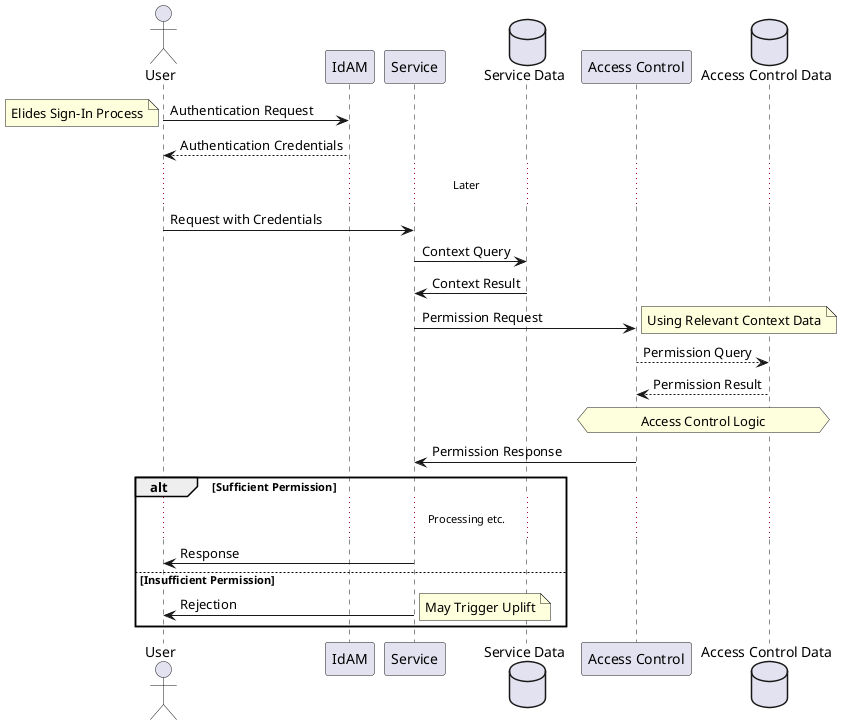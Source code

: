 @startuml

actor User
participant IdAM
participant Service
database "Service Data"
participant "Access Control"
database "Access Control Data"

User -> IdAM: Authentication Request
note left: Elides Sign-In Process
IdAM --> User: Authentication Credentials

... Later ...

User -> Service: Request with Credentials
Service -> "Service Data": Context Query
"Service Data" -> Service: Context Result
Service -> "Access Control": Permission Request
note right: Using Relevant Context Data
"Access Control" --> "Access Control Data": Permission Query
"Access Control Data" --> "Access Control": Permission Result
hnote over "Access Control", "Access Control Data": Access Control Logic
"Access Control" -> Service: Permission Response

alt Sufficient Permission

... Processing etc. ...

Service -> User: Response

else Insufficient Permission

Service -> User: Rejection
note right: May Trigger Uplift

end

@enduml
